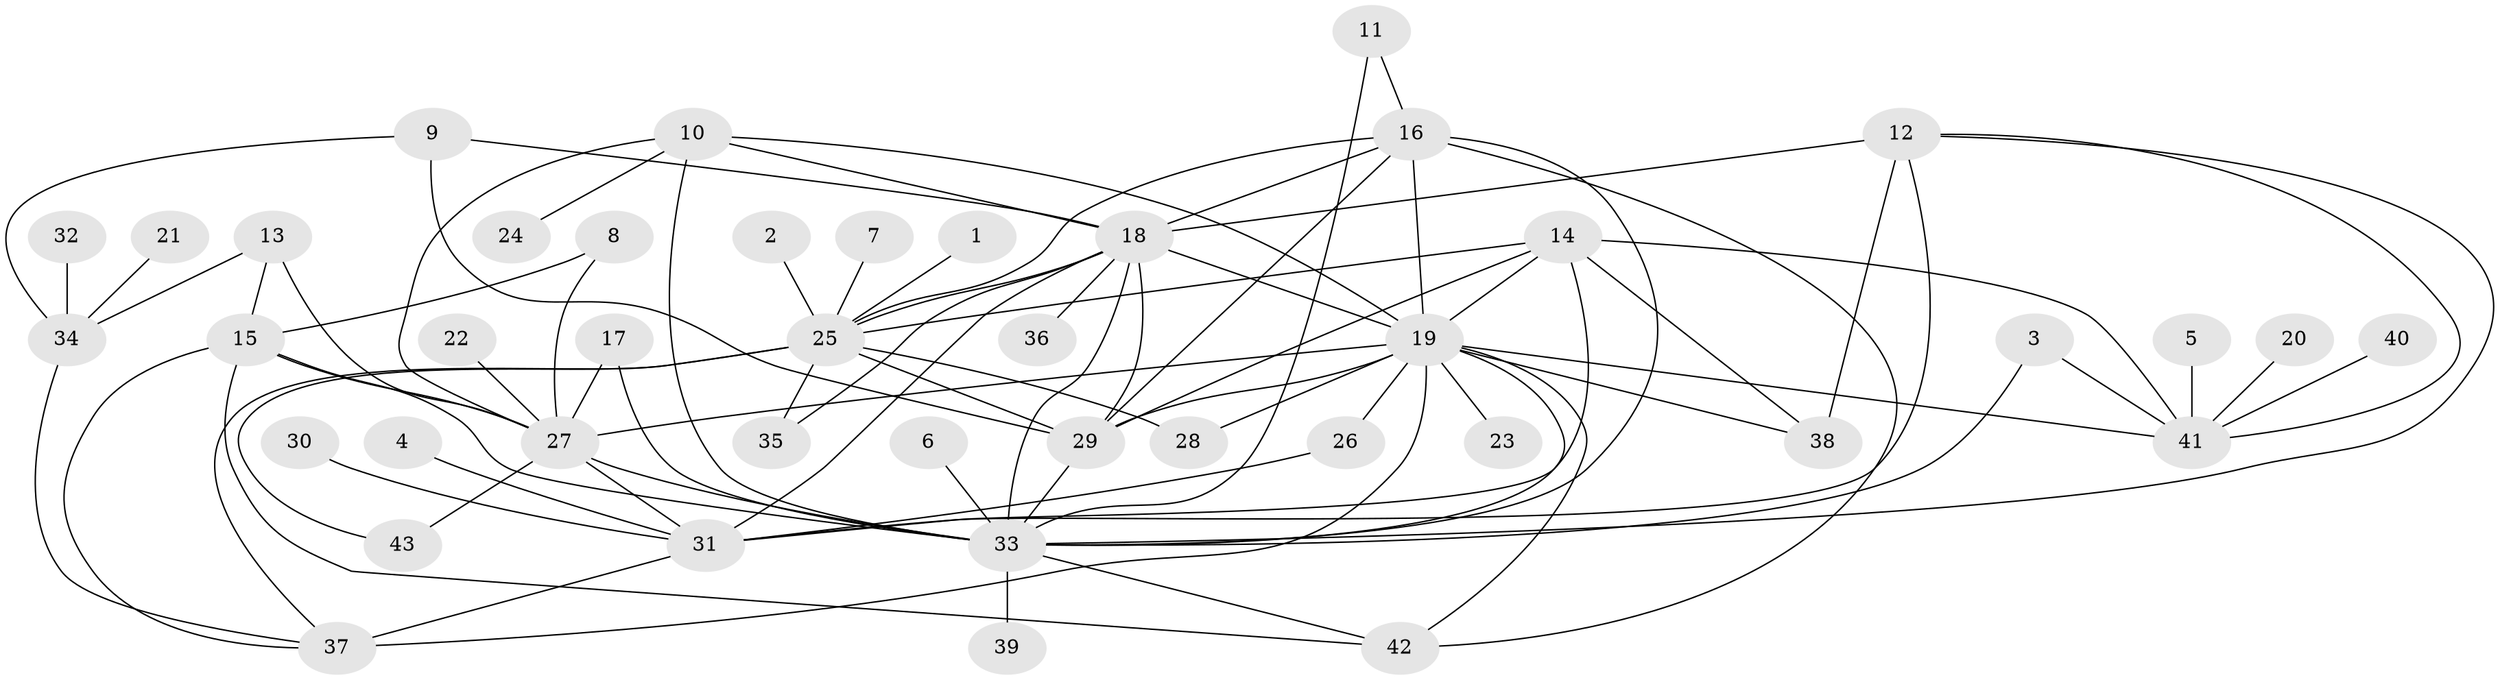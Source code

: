 // original degree distribution, {16: 0.0070921985815602835, 20: 0.0070921985815602835, 13: 0.0070921985815602835, 11: 0.0070921985815602835, 4: 0.05673758865248227, 1: 0.5106382978723404, 7: 0.014184397163120567, 12: 0.0070921985815602835, 18: 0.0070921985815602835, 3: 0.10638297872340426, 6: 0.0070921985815602835, 15: 0.0070921985815602835, 2: 0.2127659574468085, 9: 0.014184397163120567, 8: 0.014184397163120567, 5: 0.014184397163120567}
// Generated by graph-tools (version 1.1) at 2025/36/03/04/25 23:36:40]
// undirected, 43 vertices, 83 edges
graph export_dot {
  node [color=gray90,style=filled];
  1;
  2;
  3;
  4;
  5;
  6;
  7;
  8;
  9;
  10;
  11;
  12;
  13;
  14;
  15;
  16;
  17;
  18;
  19;
  20;
  21;
  22;
  23;
  24;
  25;
  26;
  27;
  28;
  29;
  30;
  31;
  32;
  33;
  34;
  35;
  36;
  37;
  38;
  39;
  40;
  41;
  42;
  43;
  1 -- 25 [weight=1.0];
  2 -- 25 [weight=1.0];
  3 -- 33 [weight=1.0];
  3 -- 41 [weight=1.0];
  4 -- 31 [weight=1.0];
  5 -- 41 [weight=1.0];
  6 -- 33 [weight=1.0];
  7 -- 25 [weight=1.0];
  8 -- 15 [weight=1.0];
  8 -- 27 [weight=1.0];
  9 -- 18 [weight=1.0];
  9 -- 29 [weight=1.0];
  9 -- 34 [weight=1.0];
  10 -- 18 [weight=1.0];
  10 -- 19 [weight=1.0];
  10 -- 24 [weight=1.0];
  10 -- 27 [weight=1.0];
  10 -- 33 [weight=2.0];
  11 -- 16 [weight=1.0];
  11 -- 33 [weight=1.0];
  12 -- 18 [weight=1.0];
  12 -- 31 [weight=1.0];
  12 -- 33 [weight=1.0];
  12 -- 38 [weight=1.0];
  12 -- 41 [weight=1.0];
  13 -- 15 [weight=1.0];
  13 -- 27 [weight=1.0];
  13 -- 34 [weight=1.0];
  14 -- 19 [weight=1.0];
  14 -- 25 [weight=1.0];
  14 -- 29 [weight=1.0];
  14 -- 31 [weight=1.0];
  14 -- 38 [weight=1.0];
  14 -- 41 [weight=1.0];
  15 -- 27 [weight=3.0];
  15 -- 33 [weight=2.0];
  15 -- 37 [weight=1.0];
  15 -- 42 [weight=1.0];
  16 -- 18 [weight=1.0];
  16 -- 19 [weight=1.0];
  16 -- 25 [weight=1.0];
  16 -- 29 [weight=1.0];
  16 -- 33 [weight=1.0];
  16 -- 42 [weight=1.0];
  17 -- 27 [weight=1.0];
  17 -- 33 [weight=1.0];
  18 -- 19 [weight=1.0];
  18 -- 25 [weight=2.0];
  18 -- 29 [weight=2.0];
  18 -- 31 [weight=1.0];
  18 -- 33 [weight=1.0];
  18 -- 35 [weight=1.0];
  18 -- 36 [weight=1.0];
  19 -- 23 [weight=1.0];
  19 -- 26 [weight=1.0];
  19 -- 27 [weight=1.0];
  19 -- 28 [weight=1.0];
  19 -- 29 [weight=1.0];
  19 -- 33 [weight=1.0];
  19 -- 37 [weight=2.0];
  19 -- 38 [weight=1.0];
  19 -- 41 [weight=1.0];
  19 -- 42 [weight=1.0];
  20 -- 41 [weight=1.0];
  21 -- 34 [weight=1.0];
  22 -- 27 [weight=1.0];
  25 -- 28 [weight=1.0];
  25 -- 29 [weight=2.0];
  25 -- 35 [weight=1.0];
  25 -- 37 [weight=1.0];
  25 -- 43 [weight=1.0];
  26 -- 31 [weight=1.0];
  27 -- 31 [weight=1.0];
  27 -- 33 [weight=1.0];
  27 -- 43 [weight=1.0];
  29 -- 33 [weight=1.0];
  30 -- 31 [weight=1.0];
  31 -- 37 [weight=1.0];
  32 -- 34 [weight=1.0];
  33 -- 39 [weight=1.0];
  33 -- 42 [weight=1.0];
  34 -- 37 [weight=1.0];
  40 -- 41 [weight=1.0];
}
